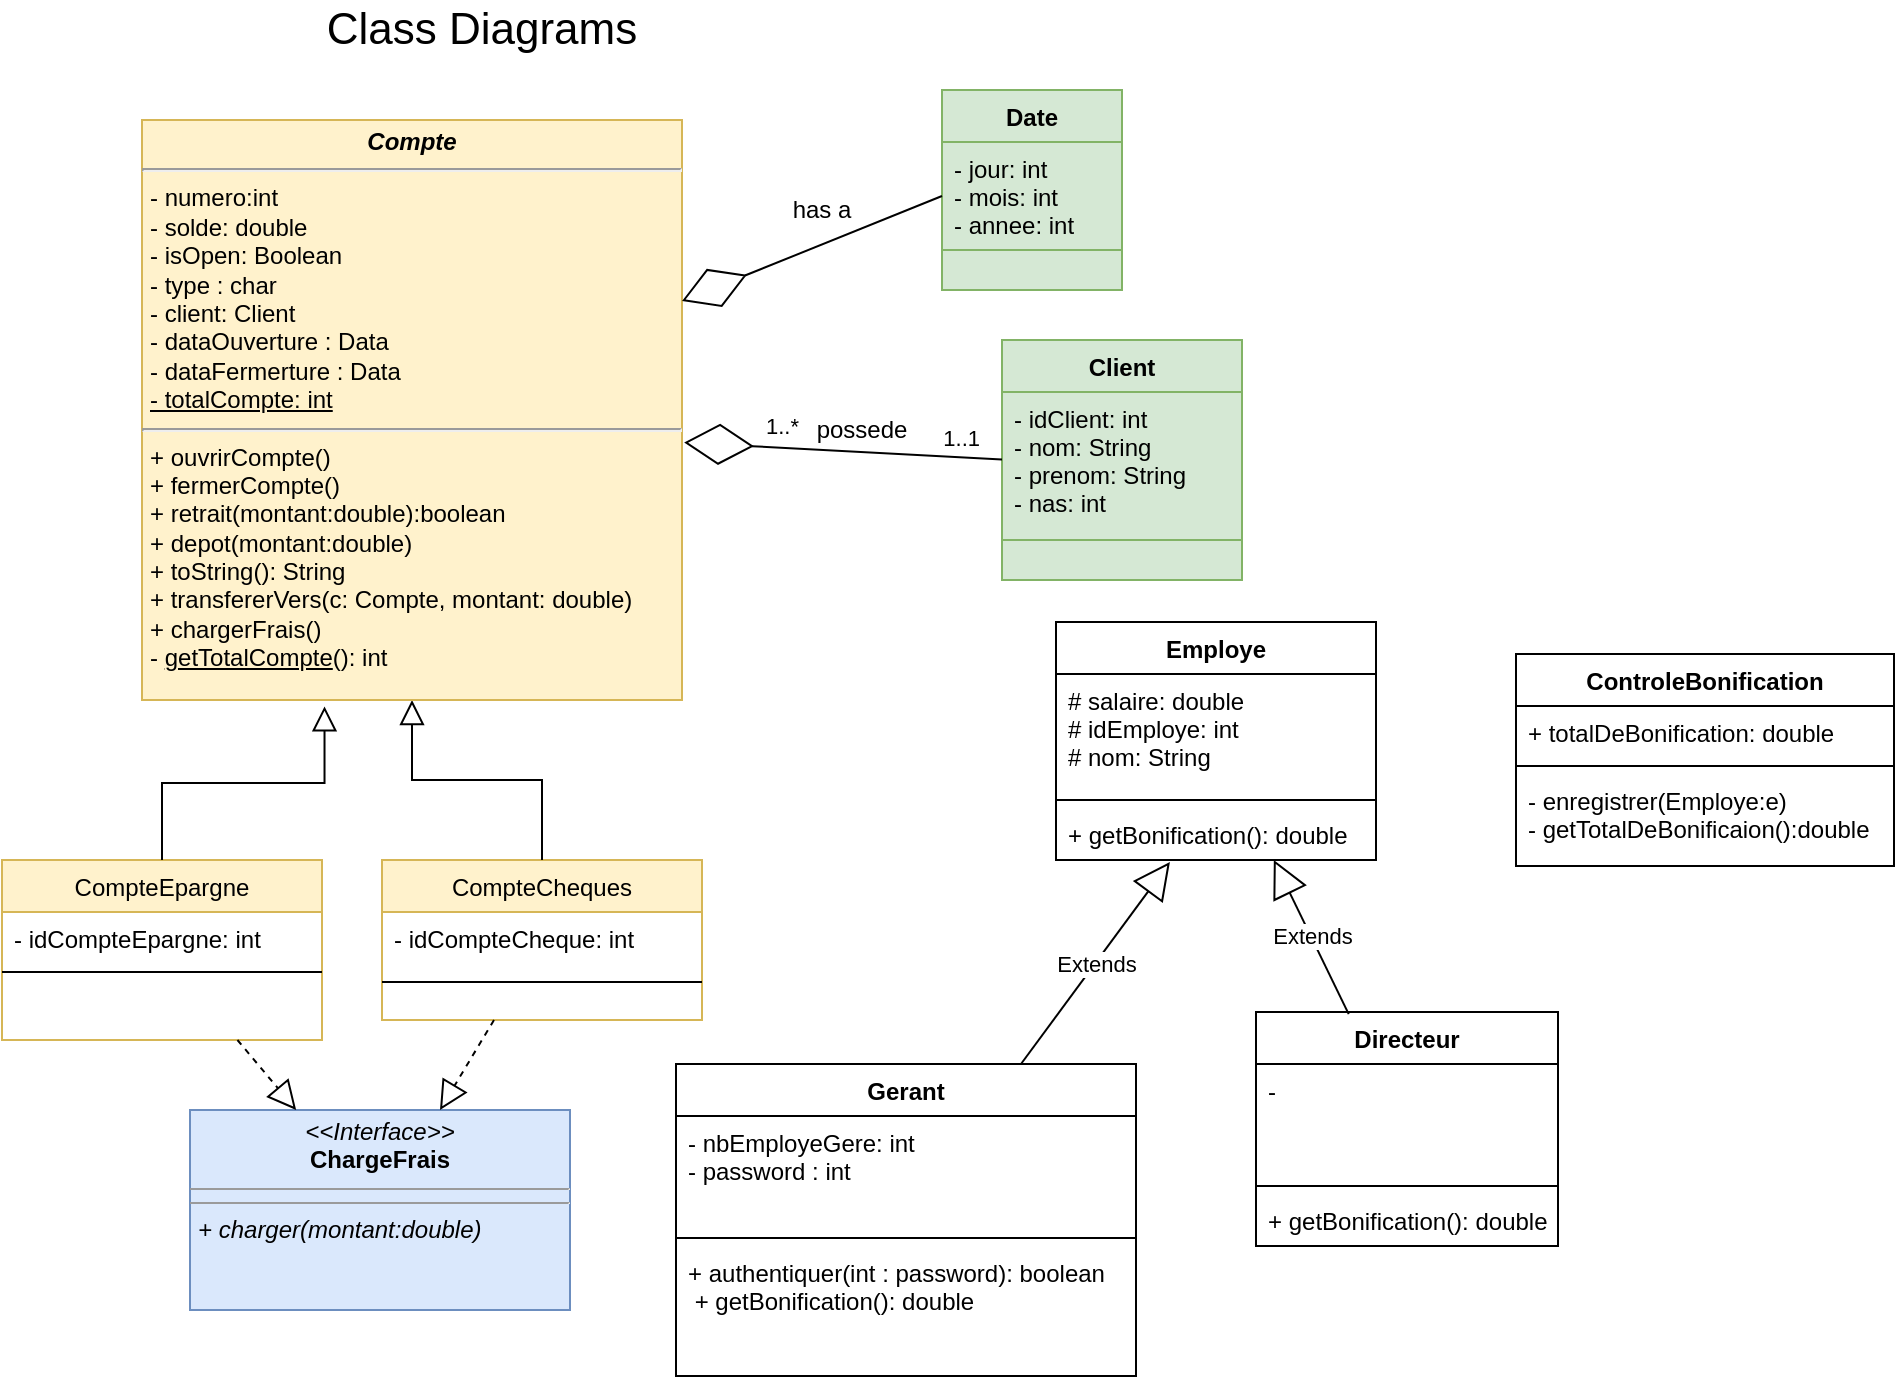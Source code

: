 <mxfile version="20.3.6" type="github">
  <diagram id="C5RBs43oDa-KdzZeNtuy" name="Page-1">
    <mxGraphModel dx="2361" dy="851" grid="0" gridSize="10" guides="1" tooltips="1" connect="1" arrows="1" fold="1" page="1" pageScale="1" pageWidth="3300" pageHeight="4681" background="none" math="0" shadow="0">
      <root>
        <mxCell id="WIyWlLk6GJQsqaUBKTNV-0" />
        <mxCell id="WIyWlLk6GJQsqaUBKTNV-1" parent="WIyWlLk6GJQsqaUBKTNV-0" />
        <mxCell id="zkfFHV4jXpPFQw0GAbJ--6" value="CompteEpargne" style="swimlane;fontStyle=0;align=center;verticalAlign=top;childLayout=stackLayout;horizontal=1;startSize=26;horizontalStack=0;resizeParent=1;resizeLast=0;collapsible=1;marginBottom=0;rounded=0;shadow=0;strokeWidth=1;fillColor=#fff2cc;strokeColor=#d6b656;" parent="WIyWlLk6GJQsqaUBKTNV-1" vertex="1">
          <mxGeometry x="350" y="490" width="160" height="90" as="geometry">
            <mxRectangle x="130" y="380" width="160" height="26" as="alternateBounds" />
          </mxGeometry>
        </mxCell>
        <mxCell id="zkfFHV4jXpPFQw0GAbJ--7" value="- idCompteEpargne: int" style="text;align=left;verticalAlign=top;spacingLeft=4;spacingRight=4;overflow=hidden;rotatable=0;points=[[0,0.5],[1,0.5]];portConstraint=eastwest;rounded=0;" parent="zkfFHV4jXpPFQw0GAbJ--6" vertex="1">
          <mxGeometry y="26" width="160" height="26" as="geometry" />
        </mxCell>
        <mxCell id="zkfFHV4jXpPFQw0GAbJ--9" value="" style="line;html=1;strokeWidth=1;align=left;verticalAlign=middle;spacingTop=-1;spacingLeft=3;spacingRight=3;rotatable=0;labelPosition=right;points=[];portConstraint=eastwest;rounded=0;" parent="zkfFHV4jXpPFQw0GAbJ--6" vertex="1">
          <mxGeometry y="52" width="160" height="8" as="geometry" />
        </mxCell>
        <mxCell id="zkfFHV4jXpPFQw0GAbJ--12" value="" style="endArrow=block;endSize=10;endFill=0;shadow=0;strokeWidth=1;rounded=0;edgeStyle=elbowEdgeStyle;elbow=vertical;entryX=0.338;entryY=1.011;entryDx=0;entryDy=0;entryPerimeter=0;" parent="WIyWlLk6GJQsqaUBKTNV-1" source="zkfFHV4jXpPFQw0GAbJ--6" target="_MTWqf9SRNEw3pyUUmgT-0" edge="1">
          <mxGeometry width="160" relative="1" as="geometry">
            <mxPoint x="380" y="323" as="sourcePoint" />
            <mxPoint x="380" y="323" as="targetPoint" />
          </mxGeometry>
        </mxCell>
        <mxCell id="zkfFHV4jXpPFQw0GAbJ--13" value="CompteCheques" style="swimlane;fontStyle=0;align=center;verticalAlign=top;childLayout=stackLayout;horizontal=1;startSize=26;horizontalStack=0;resizeParent=1;resizeLast=0;collapsible=1;marginBottom=0;rounded=0;shadow=0;strokeWidth=1;fillColor=#fff2cc;strokeColor=#d6b656;" parent="WIyWlLk6GJQsqaUBKTNV-1" vertex="1">
          <mxGeometry x="540" y="490" width="160" height="80" as="geometry">
            <mxRectangle x="340" y="380" width="170" height="26" as="alternateBounds" />
          </mxGeometry>
        </mxCell>
        <mxCell id="pECvpRmc9OV7uY2iToRv-15" value="- idCompteCheque: int" style="text;strokeColor=none;fillColor=none;align=left;verticalAlign=top;spacingLeft=4;spacingRight=4;overflow=hidden;rotatable=0;points=[[0,0.5],[1,0.5]];portConstraint=eastwest;rounded=0;" parent="zkfFHV4jXpPFQw0GAbJ--13" vertex="1">
          <mxGeometry y="26" width="160" height="26" as="geometry" />
        </mxCell>
        <mxCell id="zkfFHV4jXpPFQw0GAbJ--15" value="" style="line;html=1;strokeWidth=1;align=left;verticalAlign=middle;spacingTop=-1;spacingLeft=3;spacingRight=3;rotatable=0;labelPosition=right;points=[];portConstraint=eastwest;rounded=0;" parent="zkfFHV4jXpPFQw0GAbJ--13" vertex="1">
          <mxGeometry y="52" width="160" height="18" as="geometry" />
        </mxCell>
        <mxCell id="zkfFHV4jXpPFQw0GAbJ--16" value="" style="endArrow=block;endSize=10;endFill=0;shadow=0;strokeWidth=1;rounded=0;edgeStyle=elbowEdgeStyle;elbow=vertical;" parent="WIyWlLk6GJQsqaUBKTNV-1" source="zkfFHV4jXpPFQw0GAbJ--13" target="_MTWqf9SRNEw3pyUUmgT-0" edge="1">
          <mxGeometry width="160" relative="1" as="geometry">
            <mxPoint x="390" y="493" as="sourcePoint" />
            <mxPoint x="490" y="391" as="targetPoint" />
          </mxGeometry>
        </mxCell>
        <mxCell id="_MTWqf9SRNEw3pyUUmgT-0" value="&lt;p style=&quot;margin: 4px 0px 0px; text-align: center; font-size: 12px;&quot;&gt;&lt;i style=&quot;font-size: 12px;&quot;&gt;&lt;b style=&quot;font-size: 12px;&quot;&gt;Compte&lt;/b&gt;&lt;/i&gt;&lt;/p&gt;&lt;hr style=&quot;font-size: 12px;&quot;&gt;&lt;p style=&quot;margin: 0px 0px 0px 4px; font-size: 12px;&quot;&gt;&lt;span style=&quot;font-size: 12px;&quot;&gt;&lt;span style=&quot;font-size: 12px;&quot;&gt;- numero:int&lt;/span&gt;&lt;/span&gt;&lt;/p&gt;&lt;p style=&quot;margin: 0px 0px 0px 4px; font-size: 12px;&quot;&gt;&lt;span style=&quot;font-size: 12px;&quot;&gt;&lt;span style=&quot;font-size: 12px;&quot;&gt;- solde: double&lt;/span&gt;&lt;/span&gt;&lt;/p&gt;&lt;p style=&quot;margin: 0px 0px 0px 4px; font-size: 12px;&quot;&gt;&lt;span style=&quot;font-size: 12px;&quot;&gt;&lt;span style=&quot;font-size: 12px;&quot;&gt;- isOpen: Boolean&lt;/span&gt;&lt;/span&gt;&lt;/p&gt;&lt;p style=&quot;margin: 0px 0px 0px 4px; font-size: 12px;&quot;&gt;&lt;span style=&quot;font-size: 12px;&quot;&gt;&lt;span style=&quot;font-size: 12px;&quot;&gt;- type : char&lt;/span&gt;&lt;/span&gt;&lt;/p&gt;&lt;p style=&quot;margin: 0px 0px 0px 4px; font-size: 12px;&quot;&gt;- client: Client&lt;/p&gt;&lt;p style=&quot;margin: 0px 0px 0px 4px; font-size: 12px;&quot;&gt;- dataOuverture : Data&lt;/p&gt;&lt;p style=&quot;margin: 0px 0px 0px 4px; font-size: 12px;&quot;&gt;- dataFermerture : Data&lt;/p&gt;&lt;p style=&quot;margin: 0px 0px 0px 4px; font-size: 12px;&quot;&gt;&lt;u&gt;- totalCompte: int&lt;/u&gt;&lt;br&gt;&lt;span style=&quot;font-size: 12px;&quot;&gt;&lt;span style=&quot;font-size: 12px;&quot;&gt;&lt;/span&gt;&lt;/span&gt;&lt;span style=&quot;font-size: 12px;&quot;&gt;&lt;span style=&quot;font-size: 12px;&quot;&gt;&lt;/span&gt;&lt;/span&gt;&lt;/p&gt;&lt;p style=&quot;margin: 0px 0px 0px 4px; font-size: 12px;&quot;&gt;&lt;/p&gt;&lt;hr style=&quot;font-size: 12px;&quot;&gt;&lt;p style=&quot;margin: 0px 0px 0px 4px; font-size: 12px;&quot;&gt;+ ouvrirCompte()&lt;br style=&quot;font-size: 12px;&quot;&gt;&lt;/p&gt;&lt;p style=&quot;margin: 0px 0px 0px 4px; font-size: 12px;&quot;&gt;+ fermerCompte()&lt;br style=&quot;font-size: 12px;&quot;&gt;&lt;/p&gt;&lt;p style=&quot;margin: 0px 0px 0px 4px; font-size: 12px;&quot;&gt;+ retrait(montant:double):boolean&lt;/p&gt;&lt;p style=&quot;margin: 0px 0px 0px 4px; font-size: 12px;&quot;&gt;+ depot(montant:double)&lt;br style=&quot;font-size: 12px;&quot;&gt;&lt;/p&gt;&lt;p style=&quot;margin: 0px 0px 0px 4px; font-size: 12px;&quot;&gt;+ toString(): String&lt;/p&gt;&lt;p style=&quot;margin: 0px 0px 0px 4px; font-size: 12px;&quot;&gt;&lt;/p&gt;&lt;p style=&quot;margin: 0px 0px 0px 4px; font-size: 12px;&quot;&gt;+ transfererVers(c: Compte, montant: double)&lt;br style=&quot;font-size: 12px;&quot;&gt;&lt;/p&gt;&lt;p style=&quot;margin: 0px 0px 0px 4px; font-size: 12px;&quot; align=&quot;left&quot;&gt;+ chargerFrais()&lt;/p&gt;&lt;p style=&quot;margin: 0px 0px 0px 4px; font-size: 12px;&quot; align=&quot;left&quot;&gt;- &lt;u&gt;getTotalCompte&lt;/u&gt;(): int&lt;br style=&quot;font-size: 12px;&quot;&gt;&lt;/p&gt;&lt;p style=&quot;margin: 0px 0px 0px 4px; font-size: 12px;&quot;&gt;&lt;/p&gt;&lt;p style=&quot;margin: 0px 0px 0px 4px; font-size: 12px;&quot;&gt;&lt;/p&gt;&lt;p style=&quot;margin: 0px 0px 0px 4px; font-size: 12px;&quot;&gt;&lt;/p&gt;&lt;p style=&quot;margin: 0px 0px 0px 4px; font-size: 12px;&quot;&gt;&lt;/p&gt;&lt;p style=&quot;margin: 0px 0px 0px 4px; font-size: 12px;&quot;&gt;&lt;/p&gt;" style="verticalAlign=top;align=left;overflow=fill;fontSize=12;fontFamily=Helvetica;html=1;fillColor=#fff2cc;strokeColor=#d6b656;rounded=0;" parent="WIyWlLk6GJQsqaUBKTNV-1" vertex="1">
          <mxGeometry x="420" y="120" width="270" height="290" as="geometry" />
        </mxCell>
        <mxCell id="pECvpRmc9OV7uY2iToRv-0" value="Client" style="swimlane;fontStyle=1;align=center;verticalAlign=top;childLayout=stackLayout;horizontal=1;startSize=26;horizontalStack=0;resizeParent=1;resizeParentMax=0;resizeLast=0;collapsible=1;marginBottom=0;fillColor=#d5e8d4;strokeColor=#82b366;rounded=0;" parent="WIyWlLk6GJQsqaUBKTNV-1" vertex="1">
          <mxGeometry x="850" y="230" width="120" height="120" as="geometry" />
        </mxCell>
        <mxCell id="pECvpRmc9OV7uY2iToRv-1" value="- idClient: int&#xa;- nom: String&#xa;- prenom: String&#xa;- nas: int" style="text;strokeColor=#82b366;fillColor=#d5e8d4;align=left;verticalAlign=top;spacingLeft=4;spacingRight=4;overflow=hidden;rotatable=0;points=[[0,0.5],[1,0.5]];portConstraint=eastwest;rounded=0;" parent="pECvpRmc9OV7uY2iToRv-0" vertex="1">
          <mxGeometry y="26" width="120" height="74" as="geometry" />
        </mxCell>
        <mxCell id="pECvpRmc9OV7uY2iToRv-2" value="" style="line;strokeWidth=1;fillColor=none;align=left;verticalAlign=middle;spacingTop=-1;spacingLeft=3;spacingRight=3;rotatable=0;labelPosition=right;points=[];portConstraint=eastwest;strokeColor=inherit;rounded=0;" parent="pECvpRmc9OV7uY2iToRv-0" vertex="1">
          <mxGeometry y="100" width="120" as="geometry" />
        </mxCell>
        <mxCell id="pECvpRmc9OV7uY2iToRv-3" value="" style="text;strokeColor=#82b366;fillColor=#d5e8d4;align=left;verticalAlign=top;spacingLeft=4;spacingRight=4;overflow=hidden;rotatable=0;points=[[0,0.5],[1,0.5]];portConstraint=eastwest;rounded=0;" parent="pECvpRmc9OV7uY2iToRv-0" vertex="1">
          <mxGeometry y="100" width="120" height="20" as="geometry" />
        </mxCell>
        <mxCell id="pECvpRmc9OV7uY2iToRv-19" value="" style="endArrow=none;html=1;rounded=0;strokeColor=default;targetPerimeterSpacing=0;startArrow=diamondThin;startFill=0;exitX=1.004;exitY=0.556;exitDx=0;exitDy=0;exitPerimeter=0;strokeWidth=1;sourcePerimeterSpacing=0;endSize=0;startSize=32;jumpSize=12;" parent="WIyWlLk6GJQsqaUBKTNV-1" source="_MTWqf9SRNEw3pyUUmgT-0" target="pECvpRmc9OV7uY2iToRv-1" edge="1">
          <mxGeometry relative="1" as="geometry">
            <mxPoint x="760" y="450" as="sourcePoint" />
            <mxPoint x="920" y="450" as="targetPoint" />
          </mxGeometry>
        </mxCell>
        <mxCell id="pECvpRmc9OV7uY2iToRv-20" value="1..*" style="edgeLabel;resizable=0;html=1;align=left;verticalAlign=bottom;rounded=0;" parent="pECvpRmc9OV7uY2iToRv-19" connectable="0" vertex="1">
          <mxGeometry x="-1" relative="1" as="geometry">
            <mxPoint x="39" as="offset" />
          </mxGeometry>
        </mxCell>
        <mxCell id="pECvpRmc9OV7uY2iToRv-21" value="1..1" style="edgeLabel;resizable=0;html=1;align=right;verticalAlign=bottom;rounded=0;" parent="pECvpRmc9OV7uY2iToRv-19" connectable="0" vertex="1">
          <mxGeometry x="1" relative="1" as="geometry">
            <mxPoint x="-10" y="-2" as="offset" />
          </mxGeometry>
        </mxCell>
        <mxCell id="pECvpRmc9OV7uY2iToRv-28" value="Class Diagrams " style="text;html=1;strokeColor=none;fillColor=none;align=center;verticalAlign=middle;whiteSpace=wrap;rounded=0;fontSize=22;" parent="WIyWlLk6GJQsqaUBKTNV-1" vertex="1">
          <mxGeometry x="460" y="60" width="260" height="30" as="geometry" />
        </mxCell>
        <mxCell id="pECvpRmc9OV7uY2iToRv-29" value="&lt;p style=&quot;margin:0px;margin-top:4px;text-align:center;&quot;&gt;&lt;i&gt;&amp;lt;&amp;lt;Interface&amp;gt;&amp;gt;&lt;/i&gt;&lt;br&gt;&lt;b&gt;ChargeFrais&lt;/b&gt;&lt;br&gt;&lt;/p&gt;&lt;hr size=&quot;1&quot;&gt;&lt;hr size=&quot;1&quot;&gt;&lt;p style=&quot;margin:0px;margin-left:4px;&quot;&gt;&lt;i&gt;+ charger(montant:double)&lt;/i&gt;&lt;br&gt;&lt;/p&gt;" style="verticalAlign=top;align=left;overflow=fill;fontSize=12;fontFamily=Helvetica;html=1;fillColor=#dae8fc;strokeColor=#6c8ebf;rounded=0;" parent="WIyWlLk6GJQsqaUBKTNV-1" vertex="1">
          <mxGeometry x="444" y="615" width="190" height="100" as="geometry" />
        </mxCell>
        <mxCell id="tIRZPz9EGQbJcuFpF7wk-0" value="" style="endArrow=block;dashed=1;endFill=0;endSize=12;html=1;rounded=0;fontSize=17;" parent="WIyWlLk6GJQsqaUBKTNV-1" source="zkfFHV4jXpPFQw0GAbJ--6" target="pECvpRmc9OV7uY2iToRv-29" edge="1">
          <mxGeometry width="160" relative="1" as="geometry">
            <mxPoint x="410" y="570" as="sourcePoint" />
            <mxPoint x="580" y="680" as="targetPoint" />
          </mxGeometry>
        </mxCell>
        <mxCell id="tIRZPz9EGQbJcuFpF7wk-3" value="" style="endArrow=block;dashed=1;endFill=0;endSize=12;html=1;rounded=0;fontSize=17;" parent="WIyWlLk6GJQsqaUBKTNV-1" source="zkfFHV4jXpPFQw0GAbJ--13" target="pECvpRmc9OV7uY2iToRv-29" edge="1">
          <mxGeometry width="160" relative="1" as="geometry">
            <mxPoint x="550" y="460" as="sourcePoint" />
            <mxPoint x="710" y="460" as="targetPoint" />
          </mxGeometry>
        </mxCell>
        <mxCell id="WQve7_qLcdy3MelpXawW-0" value="possede" style="text;html=1;strokeColor=none;fillColor=none;align=center;verticalAlign=middle;whiteSpace=wrap;rounded=0;" parent="WIyWlLk6GJQsqaUBKTNV-1" vertex="1">
          <mxGeometry x="750" y="260" width="60" height="30" as="geometry" />
        </mxCell>
        <mxCell id="srGTJiaeJ7g3VGIv4hep-0" value="Date" style="swimlane;fontStyle=1;align=center;verticalAlign=top;childLayout=stackLayout;horizontal=1;startSize=26;horizontalStack=0;resizeParent=1;resizeParentMax=0;resizeLast=0;collapsible=1;marginBottom=0;fillColor=#d5e8d4;strokeColor=#82b366;rounded=0;" parent="WIyWlLk6GJQsqaUBKTNV-1" vertex="1">
          <mxGeometry x="820" y="105" width="90" height="100" as="geometry" />
        </mxCell>
        <mxCell id="srGTJiaeJ7g3VGIv4hep-1" value="- jour: int&#xa;- mois: int&#xa;- annee: int&#xa;" style="text;strokeColor=#82b366;fillColor=#d5e8d4;align=left;verticalAlign=top;spacingLeft=4;spacingRight=4;overflow=hidden;rotatable=0;points=[[0,0.5],[1,0.5]];portConstraint=eastwest;rounded=0;" parent="srGTJiaeJ7g3VGIv4hep-0" vertex="1">
          <mxGeometry y="26" width="90" height="54" as="geometry" />
        </mxCell>
        <mxCell id="srGTJiaeJ7g3VGIv4hep-2" value="" style="line;strokeWidth=1;fillColor=none;align=left;verticalAlign=middle;spacingTop=-1;spacingLeft=3;spacingRight=3;rotatable=0;labelPosition=right;points=[];portConstraint=eastwest;strokeColor=inherit;rounded=0;" parent="srGTJiaeJ7g3VGIv4hep-0" vertex="1">
          <mxGeometry y="80" width="90" as="geometry" />
        </mxCell>
        <mxCell id="srGTJiaeJ7g3VGIv4hep-3" value="" style="text;strokeColor=#82b366;fillColor=#d5e8d4;align=left;verticalAlign=top;spacingLeft=4;spacingRight=4;overflow=hidden;rotatable=0;points=[[0,0.5],[1,0.5]];portConstraint=eastwest;rounded=0;" parent="srGTJiaeJ7g3VGIv4hep-0" vertex="1">
          <mxGeometry y="80" width="90" height="20" as="geometry" />
        </mxCell>
        <mxCell id="srGTJiaeJ7g3VGIv4hep-9" value="" style="endArrow=none;html=1;rounded=0;strokeColor=default;targetPerimeterSpacing=0;startArrow=diamondThin;startFill=0;strokeWidth=1;sourcePerimeterSpacing=0;endSize=0;startSize=32;jumpSize=12;entryX=0;entryY=0.5;entryDx=0;entryDy=0;" parent="WIyWlLk6GJQsqaUBKTNV-1" source="_MTWqf9SRNEw3pyUUmgT-0" target="srGTJiaeJ7g3VGIv4hep-1" edge="1">
          <mxGeometry relative="1" as="geometry">
            <mxPoint x="681.04" y="160.12" as="sourcePoint" />
            <mxPoint x="850" y="162.245" as="targetPoint" />
          </mxGeometry>
        </mxCell>
        <mxCell id="srGTJiaeJ7g3VGIv4hep-12" value="has a" style="text;html=1;strokeColor=none;fillColor=none;align=center;verticalAlign=middle;whiteSpace=wrap;rounded=0;" parent="WIyWlLk6GJQsqaUBKTNV-1" vertex="1">
          <mxGeometry x="730" y="150" width="60" height="30" as="geometry" />
        </mxCell>
        <mxCell id="oI5EclTlJLPGz_hSnkvd-1" value="Employe" style="swimlane;fontStyle=1;align=center;verticalAlign=top;childLayout=stackLayout;horizontal=1;startSize=26;horizontalStack=0;resizeParent=1;resizeParentMax=0;resizeLast=0;collapsible=1;marginBottom=0;rounded=0;" parent="WIyWlLk6GJQsqaUBKTNV-1" vertex="1">
          <mxGeometry x="877" y="371" width="160" height="119" as="geometry" />
        </mxCell>
        <mxCell id="oI5EclTlJLPGz_hSnkvd-2" value="# salaire: double&#xa;# idEmploye: int&#xa;# nom: String&#xa;&#xa;" style="text;strokeColor=none;fillColor=none;align=left;verticalAlign=top;spacingLeft=4;spacingRight=4;overflow=hidden;rotatable=0;points=[[0,0.5],[1,0.5]];portConstraint=eastwest;rounded=0;" parent="oI5EclTlJLPGz_hSnkvd-1" vertex="1">
          <mxGeometry y="26" width="160" height="59" as="geometry" />
        </mxCell>
        <mxCell id="oI5EclTlJLPGz_hSnkvd-3" value="" style="line;strokeWidth=1;fillColor=none;align=left;verticalAlign=middle;spacingTop=-1;spacingLeft=3;spacingRight=3;rotatable=0;labelPosition=right;points=[];portConstraint=eastwest;strokeColor=inherit;rounded=0;" parent="oI5EclTlJLPGz_hSnkvd-1" vertex="1">
          <mxGeometry y="85" width="160" height="8" as="geometry" />
        </mxCell>
        <mxCell id="oI5EclTlJLPGz_hSnkvd-4" value="+ getBonification(): double" style="text;strokeColor=none;fillColor=none;align=left;verticalAlign=top;spacingLeft=4;spacingRight=4;overflow=hidden;rotatable=0;points=[[0,0.5],[1,0.5]];portConstraint=eastwest;rounded=0;" parent="oI5EclTlJLPGz_hSnkvd-1" vertex="1">
          <mxGeometry y="93" width="160" height="26" as="geometry" />
        </mxCell>
        <mxCell id="oI5EclTlJLPGz_hSnkvd-5" value="Gerant" style="swimlane;fontStyle=1;align=center;verticalAlign=top;childLayout=stackLayout;horizontal=1;startSize=26;horizontalStack=0;resizeParent=1;resizeParentMax=0;resizeLast=0;collapsible=1;marginBottom=0;rounded=0;" parent="WIyWlLk6GJQsqaUBKTNV-1" vertex="1">
          <mxGeometry x="687" y="592" width="230" height="156" as="geometry" />
        </mxCell>
        <mxCell id="oI5EclTlJLPGz_hSnkvd-6" value="- nbEmployeGere: int&#xa;- password : int" style="text;strokeColor=none;fillColor=none;align=left;verticalAlign=top;spacingLeft=4;spacingRight=4;overflow=hidden;rotatable=0;points=[[0,0.5],[1,0.5]];portConstraint=eastwest;rounded=0;" parent="oI5EclTlJLPGz_hSnkvd-5" vertex="1">
          <mxGeometry y="26" width="230" height="57" as="geometry" />
        </mxCell>
        <mxCell id="oI5EclTlJLPGz_hSnkvd-7" value="" style="line;strokeWidth=1;fillColor=none;align=left;verticalAlign=middle;spacingTop=-1;spacingLeft=3;spacingRight=3;rotatable=0;labelPosition=right;points=[];portConstraint=eastwest;strokeColor=inherit;rounded=0;" parent="oI5EclTlJLPGz_hSnkvd-5" vertex="1">
          <mxGeometry y="83" width="230" height="8" as="geometry" />
        </mxCell>
        <mxCell id="oI5EclTlJLPGz_hSnkvd-8" value="+ authentiquer(int : password): boolean&#xa; + getBonification(): double" style="text;strokeColor=none;fillColor=none;align=left;verticalAlign=top;spacingLeft=4;spacingRight=4;overflow=hidden;rotatable=0;points=[[0,0.5],[1,0.5]];portConstraint=eastwest;rounded=0;" parent="oI5EclTlJLPGz_hSnkvd-5" vertex="1">
          <mxGeometry y="91" width="230" height="65" as="geometry" />
        </mxCell>
        <mxCell id="iXgDufZfbtYUQQzkWref-0" value="Extends" style="endArrow=block;endSize=16;endFill=0;html=1;rounded=0;entryX=0.356;entryY=1.038;entryDx=0;entryDy=0;entryPerimeter=0;" parent="WIyWlLk6GJQsqaUBKTNV-1" source="oI5EclTlJLPGz_hSnkvd-5" target="oI5EclTlJLPGz_hSnkvd-4" edge="1">
          <mxGeometry width="160" relative="1" as="geometry">
            <mxPoint x="823" y="701" as="sourcePoint" />
            <mxPoint x="983" y="701" as="targetPoint" />
          </mxGeometry>
        </mxCell>
        <mxCell id="iXgDufZfbtYUQQzkWref-1" value="Directeur" style="swimlane;fontStyle=1;align=center;verticalAlign=top;childLayout=stackLayout;horizontal=1;startSize=26;horizontalStack=0;resizeParent=1;resizeParentMax=0;resizeLast=0;collapsible=1;marginBottom=0;rounded=0;" parent="WIyWlLk6GJQsqaUBKTNV-1" vertex="1">
          <mxGeometry x="977" y="566" width="151" height="117" as="geometry" />
        </mxCell>
        <mxCell id="iXgDufZfbtYUQQzkWref-2" value="-" style="text;strokeColor=none;fillColor=none;align=left;verticalAlign=top;spacingLeft=4;spacingRight=4;overflow=hidden;rotatable=0;points=[[0,0.5],[1,0.5]];portConstraint=eastwest;rounded=0;" parent="iXgDufZfbtYUQQzkWref-1" vertex="1">
          <mxGeometry y="26" width="151" height="57" as="geometry" />
        </mxCell>
        <mxCell id="iXgDufZfbtYUQQzkWref-3" value="" style="line;strokeWidth=1;fillColor=none;align=left;verticalAlign=middle;spacingTop=-1;spacingLeft=3;spacingRight=3;rotatable=0;labelPosition=right;points=[];portConstraint=eastwest;strokeColor=inherit;rounded=0;" parent="iXgDufZfbtYUQQzkWref-1" vertex="1">
          <mxGeometry y="83" width="151" height="8" as="geometry" />
        </mxCell>
        <mxCell id="iXgDufZfbtYUQQzkWref-4" value="+ getBonification(): double" style="text;strokeColor=none;fillColor=none;align=left;verticalAlign=top;spacingLeft=4;spacingRight=4;overflow=hidden;rotatable=0;points=[[0,0.5],[1,0.5]];portConstraint=eastwest;rounded=0;" parent="iXgDufZfbtYUQQzkWref-1" vertex="1">
          <mxGeometry y="91" width="151" height="26" as="geometry" />
        </mxCell>
        <mxCell id="iXgDufZfbtYUQQzkWref-5" value="Extends" style="endArrow=block;endSize=16;endFill=0;html=1;rounded=0;exitX=0.307;exitY=0.009;exitDx=0;exitDy=0;exitPerimeter=0;" parent="WIyWlLk6GJQsqaUBKTNV-1" source="iXgDufZfbtYUQQzkWref-1" target="oI5EclTlJLPGz_hSnkvd-1" edge="1">
          <mxGeometry width="160" relative="1" as="geometry">
            <mxPoint x="1183.004" y="462.01" as="sourcePoint" />
            <mxPoint x="1183.55" y="384.998" as="targetPoint" />
          </mxGeometry>
        </mxCell>
        <mxCell id="_xI-18QfQPP1BsR7W9NX-0" value="ControleBonification&#xa;" style="swimlane;fontStyle=1;align=center;verticalAlign=top;childLayout=stackLayout;horizontal=1;startSize=26;horizontalStack=0;resizeParent=1;resizeParentMax=0;resizeLast=0;collapsible=1;marginBottom=0;" vertex="1" parent="WIyWlLk6GJQsqaUBKTNV-1">
          <mxGeometry x="1107" y="387" width="189" height="106" as="geometry" />
        </mxCell>
        <mxCell id="_xI-18QfQPP1BsR7W9NX-1" value="+ totalDeBonification: double" style="text;strokeColor=none;fillColor=none;align=left;verticalAlign=top;spacingLeft=4;spacingRight=4;overflow=hidden;rotatable=0;points=[[0,0.5],[1,0.5]];portConstraint=eastwest;" vertex="1" parent="_xI-18QfQPP1BsR7W9NX-0">
          <mxGeometry y="26" width="189" height="26" as="geometry" />
        </mxCell>
        <mxCell id="_xI-18QfQPP1BsR7W9NX-2" value="" style="line;strokeWidth=1;fillColor=none;align=left;verticalAlign=middle;spacingTop=-1;spacingLeft=3;spacingRight=3;rotatable=0;labelPosition=right;points=[];portConstraint=eastwest;strokeColor=inherit;" vertex="1" parent="_xI-18QfQPP1BsR7W9NX-0">
          <mxGeometry y="52" width="189" height="8" as="geometry" />
        </mxCell>
        <mxCell id="_xI-18QfQPP1BsR7W9NX-3" value="- enregistrer(Employe:e)&#xa;- getTotalDeBonificaion():double" style="text;strokeColor=none;fillColor=none;align=left;verticalAlign=top;spacingLeft=4;spacingRight=4;overflow=hidden;rotatable=0;points=[[0,0.5],[1,0.5]];portConstraint=eastwest;" vertex="1" parent="_xI-18QfQPP1BsR7W9NX-0">
          <mxGeometry y="60" width="189" height="46" as="geometry" />
        </mxCell>
      </root>
    </mxGraphModel>
  </diagram>
</mxfile>
